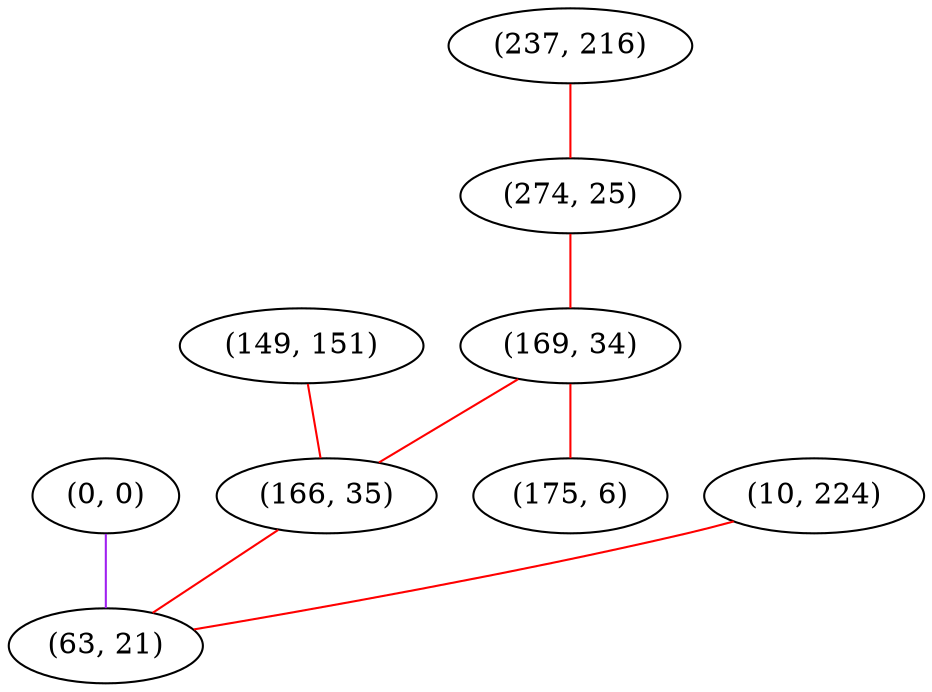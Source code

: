 graph "" {
"(0, 0)";
"(237, 216)";
"(274, 25)";
"(169, 34)";
"(149, 151)";
"(166, 35)";
"(175, 6)";
"(10, 224)";
"(63, 21)";
"(0, 0)" -- "(63, 21)"  [color=purple, key=0, weight=4];
"(237, 216)" -- "(274, 25)"  [color=red, key=0, weight=1];
"(274, 25)" -- "(169, 34)"  [color=red, key=0, weight=1];
"(169, 34)" -- "(166, 35)"  [color=red, key=0, weight=1];
"(169, 34)" -- "(175, 6)"  [color=red, key=0, weight=1];
"(149, 151)" -- "(166, 35)"  [color=red, key=0, weight=1];
"(166, 35)" -- "(63, 21)"  [color=red, key=0, weight=1];
"(10, 224)" -- "(63, 21)"  [color=red, key=0, weight=1];
}
